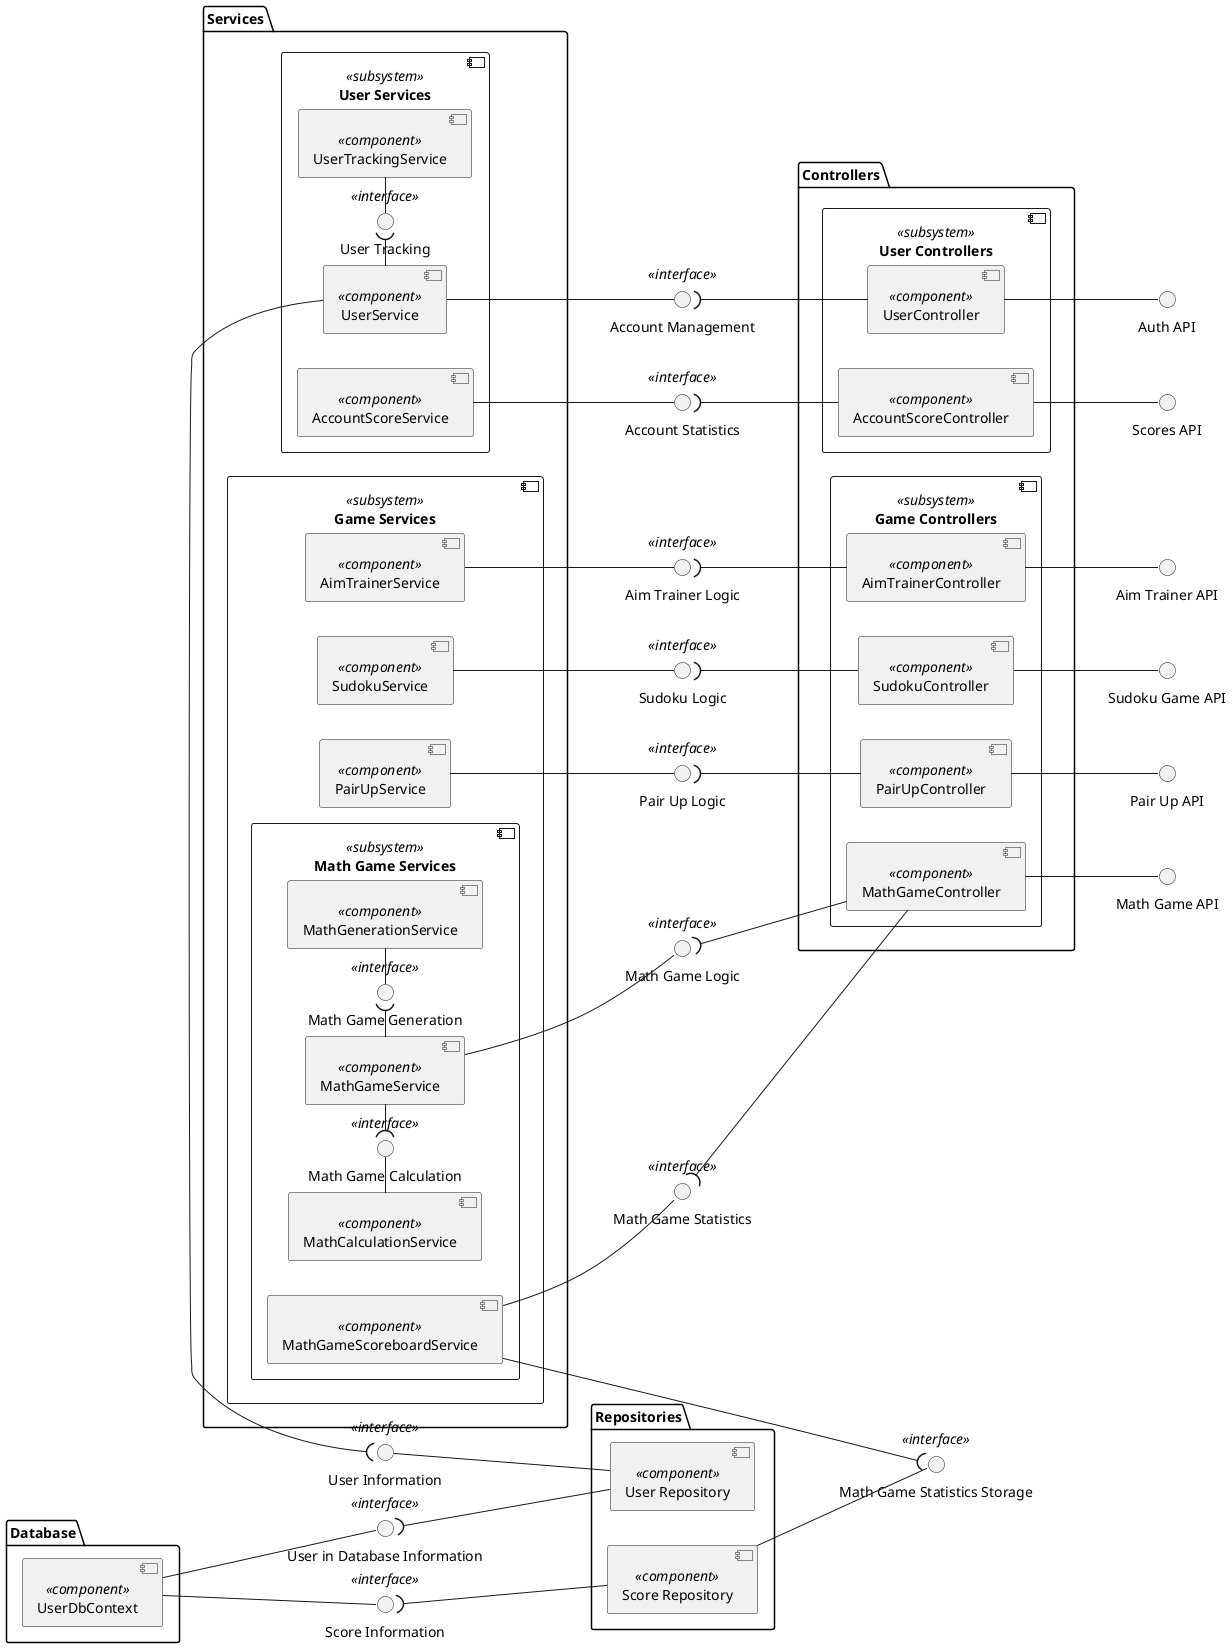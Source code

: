 @startuml components_simplified_diagram
left to right direction

package "Database" {
    [UserDbContext] <<component>> as UserDb
}

package "Repositories" {
    [User Repository] <<component>> as UserRepo
    [Score Repository] <<component>> as ScoreRepo
    
}

package "Services" {
    component "User Services" <<subsystem>> {
    [UserService] <<component>> as UserSvc
    [UserTrackingService] <<component>> as UserTrackingSvc
    [AccountScoreService] <<component>> as AccountScoreSvc

    interface "User Tracking" <<interface>> as UserTracking
    UserTrackingSvc -l-  UserTracking
    UserSvc -r-( UserTracking
    }
    
    component "Game Services" <<subsystem>> {
    [AimTrainerService] <<component>> as AimTrainerSvc
    [SudokuService] <<component>> as SudokuSvc
    [PairUpService] <<component>> as PairUpSvc
        component "Math Game Services" <<subsystem>> {
        [MathCalculationService] <<component>> as MathCalcSvc
        [MathGameService] <<component>> as MathGameSvc
        [MathGameScoreboardService] <<component>> as MathGameScoreboardSvc
        [MathGenerationService] <<component>> as MathGenSvc

        interface "Math Game Calculation" <<interface>> as MathGameCalc
        interface "Math Game Generation" <<interface>> as MathGameGen

        MathGenSvc -l-  MathGameGen
        MathGameSvc -r-(  MathGameGen
        MathCalcSvc -r- MathGameCalc
        MathGameSvc -l-(  MathGameCalc
        


    }
}
}

    
package "Controllers"  {
    
    component "Game Controllers" <<subsystem>> {
        [MathGameController] <<component>> as MathGameCtrl
        [SudokuController] <<component>> as SudokuGameCtrl
        [PairUpController] <<component>> as PairUpCtrl
        [AimTrainerController] <<component>> as AimTrainerCtrl
    }
    component "User Controllers" <<subsystem>> {
        [UserController] <<component>> as UserCtrl
        [AccountScoreController] <<component>> as AccountScoreCtrl
    }
}

interface "Math Game Logic" <<interface>> as MathGameLogic

interface "Math Game Statistics" <<interface>> as MathGameScore

MathGameSvc -- MathGameLogic
MathGameScoreboardSvc -- MathGameScore

MathGameLogic )--  MathGameCtrl

MathGameScore )--  MathGameCtrl


interface "Pair Up Logic" <<interface>> as PairUpLogic

PairUpSvc -- PairUpLogic
PairUpLogic )-- PairUpCtrl

interface "Aim Trainer Logic" <<interface>> as AimTrainerLogic

AimTrainerSvc -- AimTrainerLogic
AimTrainerLogic )-- AimTrainerCtrl

interface "Sudoku Logic" <<interface>> as SudokuLogic

SudokuSvc -- SudokuLogic
SudokuLogic )-- SudokuGameCtrl

interface "Account Statistics" <<interface>> as AccountStats

AccountScoreSvc -d- AccountStats
AccountStats )-- AccountScoreCtrl

interface "Account Management" <<interface>> as AccountManagement
UserSvc --  AccountManagement
AccountManagement )--  UserCtrl

interface "Math Game Statistics Storage" <<interface>> as MathGameScoreboardStorage

MathGameScoreboardStorage )--  MathGameScoreboardSvc
ScoreRepo --  MathGameScoreboardStorage


interface "User Information" <<interface>> as UserInfo
UserRepo -u-   UserInfo
UserSvc -r-(  UserInfo

interface "Score Information" <<interface>> as ScoreInfo
UserDb -d- ScoreInfo
ScoreRepo -l-(  ScoreInfo

interface "User in Database Information" <<interface>> as UserInfoDb
UserDb -- UserInfoDb
UserInfoDb )-- UserRepo

interface "Scores API" as ScoresAPI
interface "Auth API" as AuthAPI
interface "Sudoku Game API" as SudokuAPI
interface "Math Game API" as MathAPI
interface "Pair Up API" as PairUpAPI
interface "Aim Trainer API" as AimTrainerAPI

AccountScoreCtrl --   ScoresAPI
UserCtrl --  AuthAPI
MathGameCtrl --  MathAPI
SudokuGameCtrl --  SudokuAPI
PairUpCtrl --  PairUpAPI
AimTrainerCtrl --  AimTrainerAPI



@enduml
